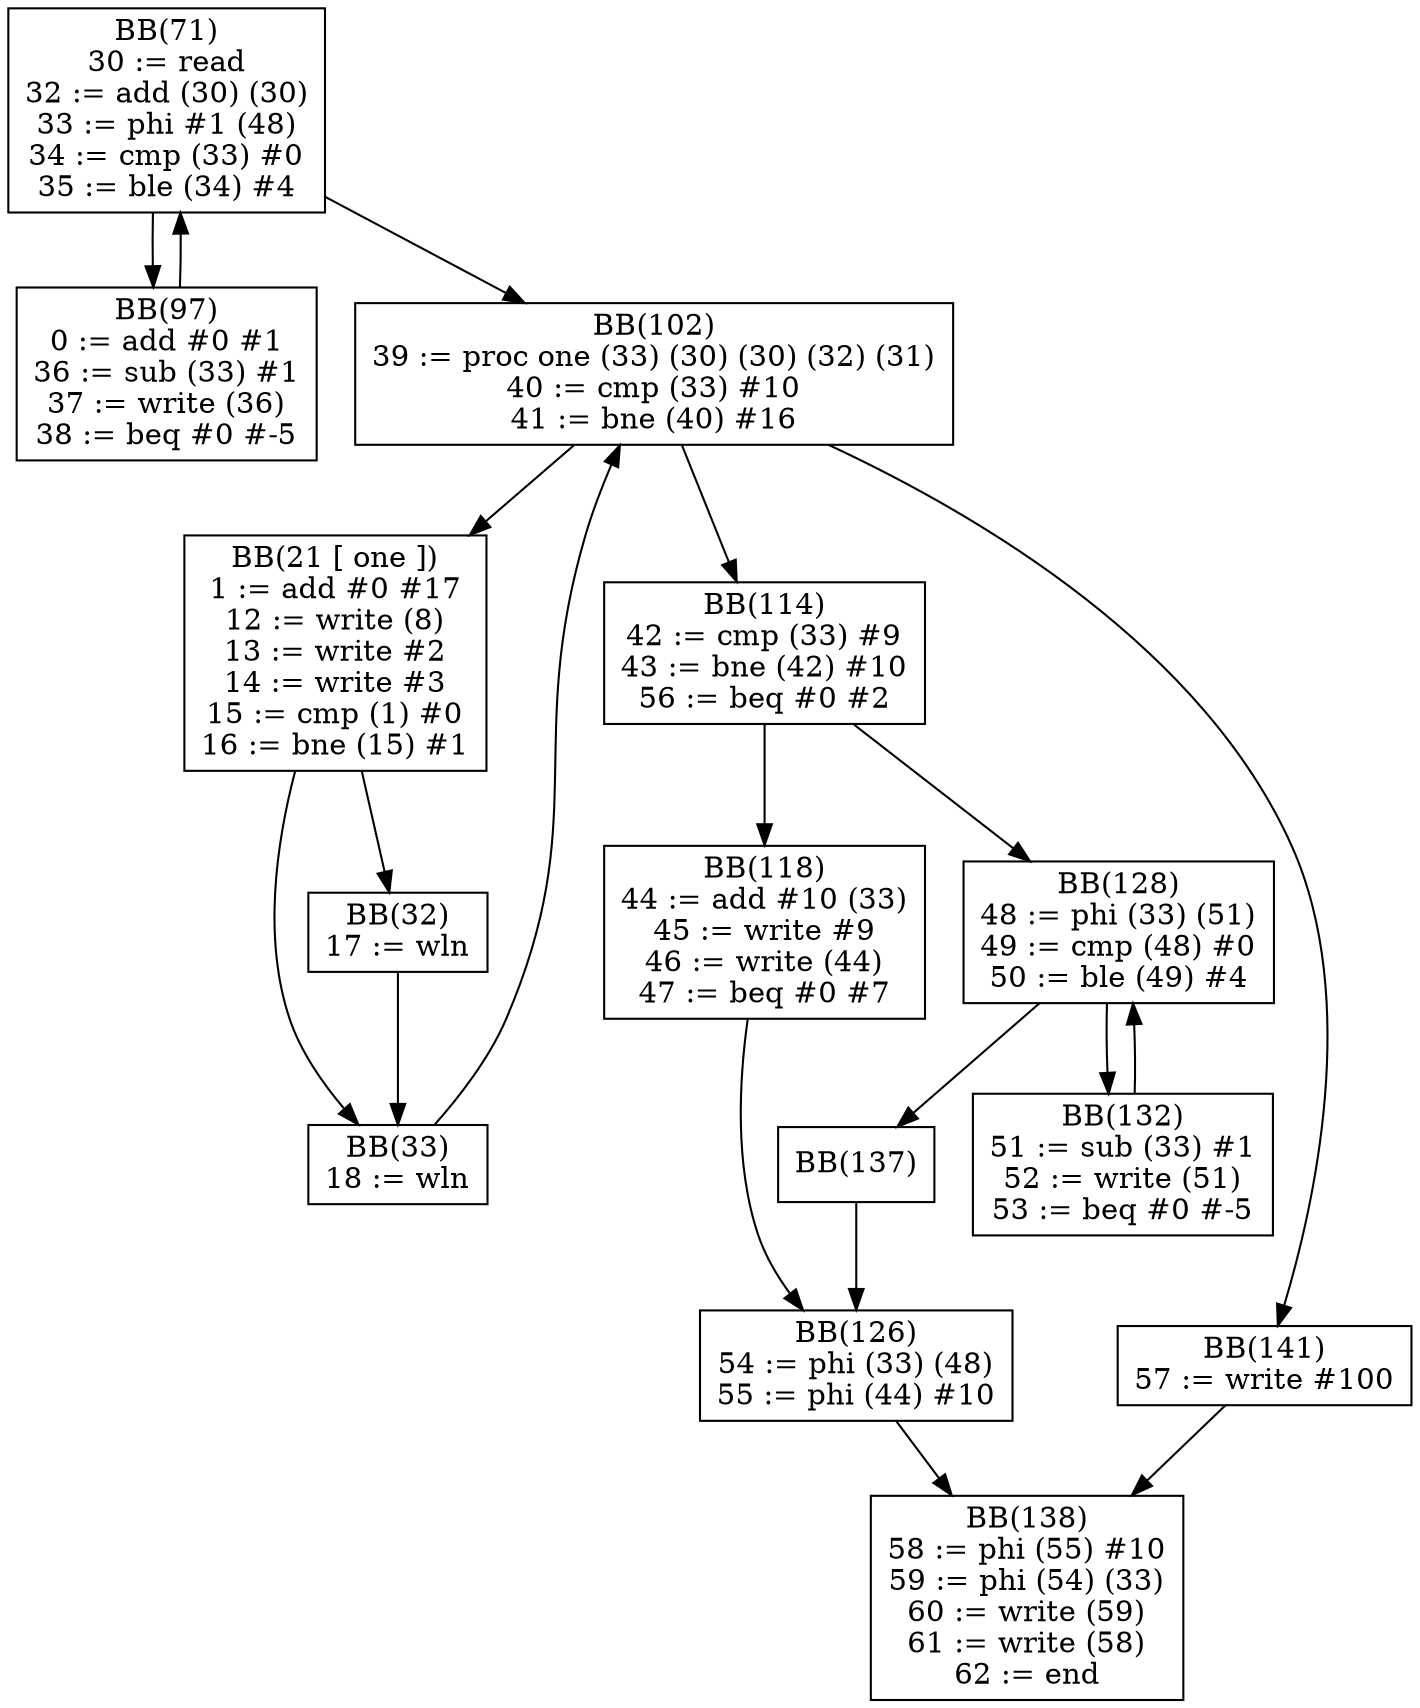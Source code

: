 digraph G {
bb71[shape = box, label = "BB(71)\n" + "30 := read\n" + "32 := add (30) (30)\n" + "33 := phi #1 (48)\n" + "34 := cmp (33) #0\n" + "35 := ble (34) #4\n"];
bb97[shape = box, label = "BB(97)\n" + "0 := add #0 #1\n" + "36 := sub (33) #1\n" + "37 := write (36)\n" + "38 := beq #0 #-5\n"];
bb102[shape = box, label = "BB(102)\n" + "39 := proc one (33) (30) (30) (32) (31)\n" + "40 := cmp (33) #10\n" + "41 := bne (40) #16\n"];
bb21[shape = box, label = "BB(21 [ one ])\n" + "1 := add #0 #17\n" + "12 := write (8)\n" + "13 := write #2\n" + "14 := write #3\n" + "15 := cmp (1) #0\n" + "16 := bne (15) #1\n"];
bb114[shape = box, label = "BB(114)\n" + "42 := cmp (33) #9\n" + "43 := bne (42) #10\n" + "56 := beq #0 #2\n"];
bb141[shape = box, label = "BB(141)\n" + "57 := write #100\n"];
bb32[shape = box, label = "BB(32)\n" + "17 := wln\n"];
bb33[shape = box, label = "BB(33)\n" + "18 := wln\n"];
bb118[shape = box, label = "BB(118)\n" + "44 := add #10 (33)\n" + "45 := write #9\n" + "46 := write (44)\n" + "47 := beq #0 #7\n"];
bb128[shape = box, label = "BB(128)\n" + "48 := phi (33) (51)\n" + "49 := cmp (48) #0\n" + "50 := ble (49) #4\n"];
bb138[shape = box, label = "BB(138)\n" + "58 := phi (55) #10\n" + "59 := phi (54) (33)\n" + "60 := write (59)\n" + "61 := write (58)\n" + "62 := end\n"];
bb126[shape = box, label = "BB(126)\n" + "54 := phi (33) (48)\n" + "55 := phi (44) #10\n"];
bb132[shape = box, label = "BB(132)\n" + "51 := sub (33) #1\n" + "52 := write (51)\n" + "53 := beq #0 #-5\n"];
bb137[shape = box, label = "BB(137)\n"];
bb71 -> bb97;
bb71 -> bb102;
bb97 -> bb71;
bb102 -> bb21;
bb102 -> bb114;
bb102 -> bb141;
bb21 -> bb32;
bb21 -> bb33;
bb114 -> bb118;
bb114 -> bb128;
bb141 -> bb138;
bb32 -> bb33;
bb33 -> bb102;
bb118 -> bb126;
bb128 -> bb132;
bb128 -> bb137;
bb126 -> bb138;
bb132 -> bb128;
bb137 -> bb126;
}
